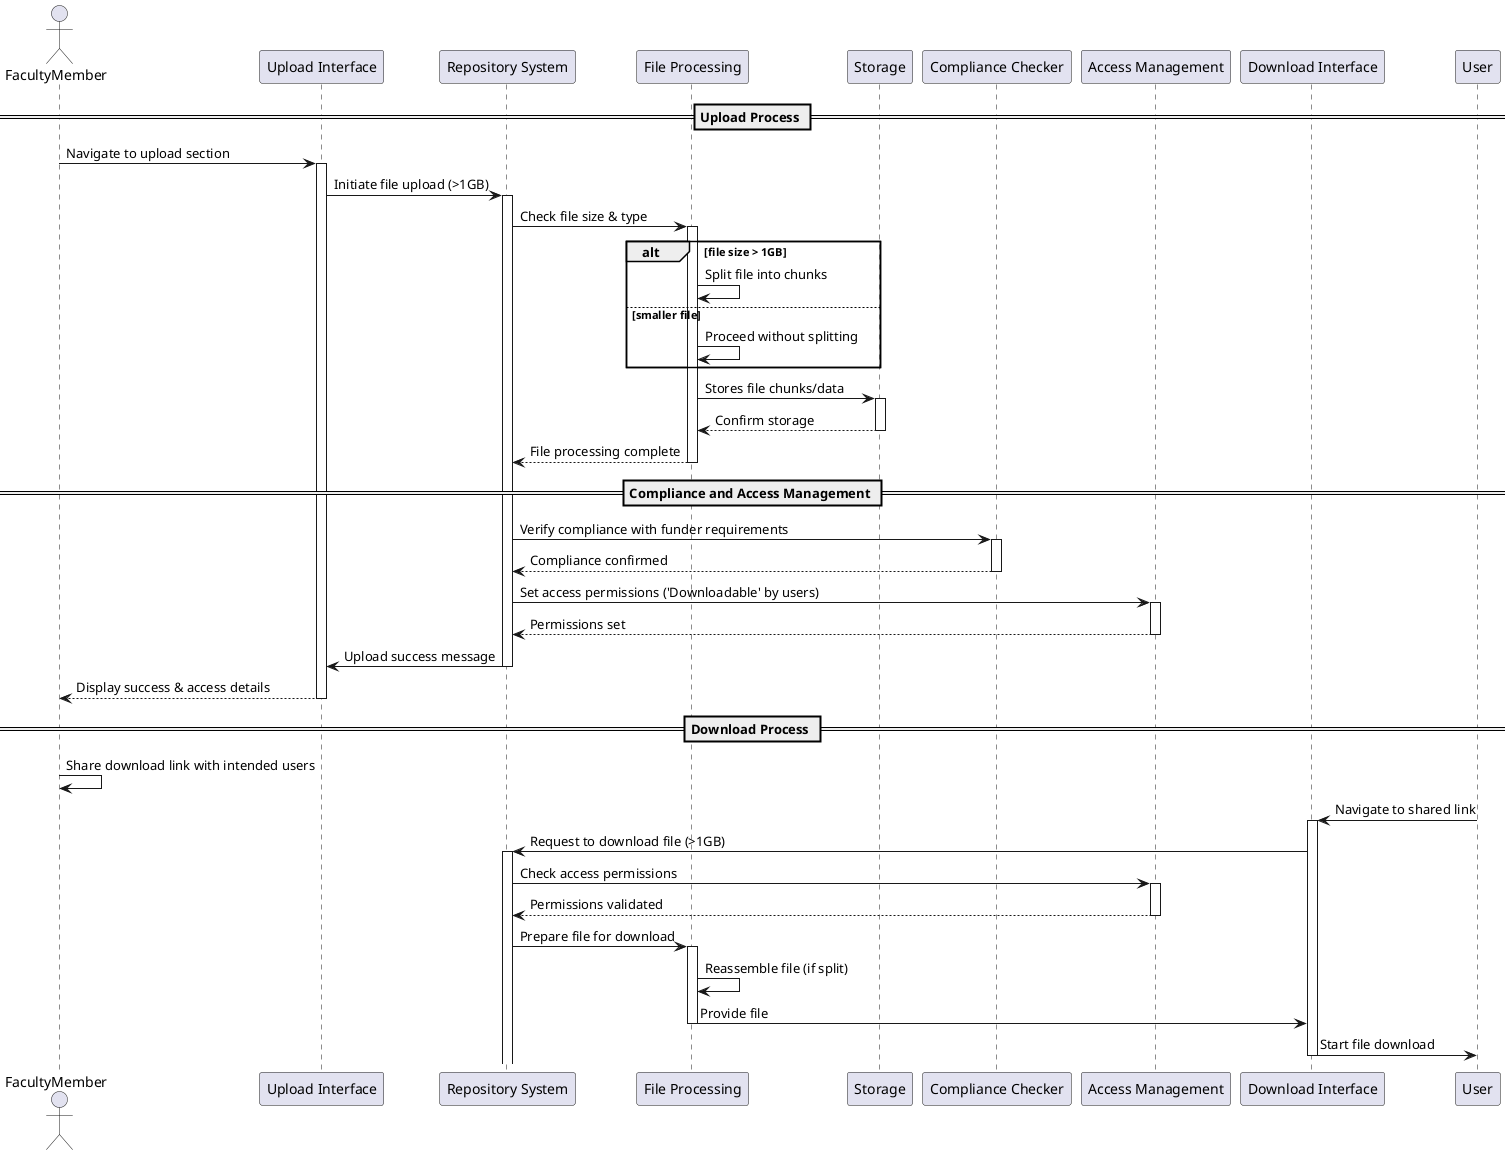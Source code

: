 @startuml
actor FacultyMember
participant "Upload Interface" as UI
participant "Repository System" as RS
participant "File Processing" as FP
participant "Storage" as S
participant "Compliance Checker" as CC
participant "Access Management" as AM
participant "Download Interface" as DI

== Upload Process ==
FacultyMember -> UI : Navigate to upload section
activate UI
UI -> RS : Initiate file upload (>1GB)
activate RS

RS -> FP : Check file size & type
activate FP
alt file size > 1GB
    FP -> FP : Split file into chunks
else smaller file
    FP -> FP : Proceed without splitting
end
FP -> S : Stores file chunks/data
activate S
S --> FP : Confirm storage
deactivate S
FP --> RS : File processing complete
deactivate FP

== Compliance and Access Management ==
RS -> CC : Verify compliance with funder requirements
activate CC
CC --> RS : Compliance confirmed
deactivate CC

RS -> AM : Set access permissions ('Downloadable' by users)
activate AM
AM --> RS : Permissions set
deactivate AM

RS -> UI : Upload success message
deactivate RS
UI --> FacultyMember : Display success & access details
deactivate UI

== Download Process ==
FacultyMember -> FacultyMember : Share download link with intended users

User -> DI : Navigate to shared link
activate DI
DI -> RS : Request to download file (>1GB)
activate RS

RS -> AM : Check access permissions
activate AM
AM --> RS : Permissions validated
deactivate AM

RS -> FP : Prepare file for download
activate FP
FP -> FP : Reassemble file (if split)
FP -> DI : Provide file
deactivate FP

DI -> User : Start file download
deactivate DI

@enduml
